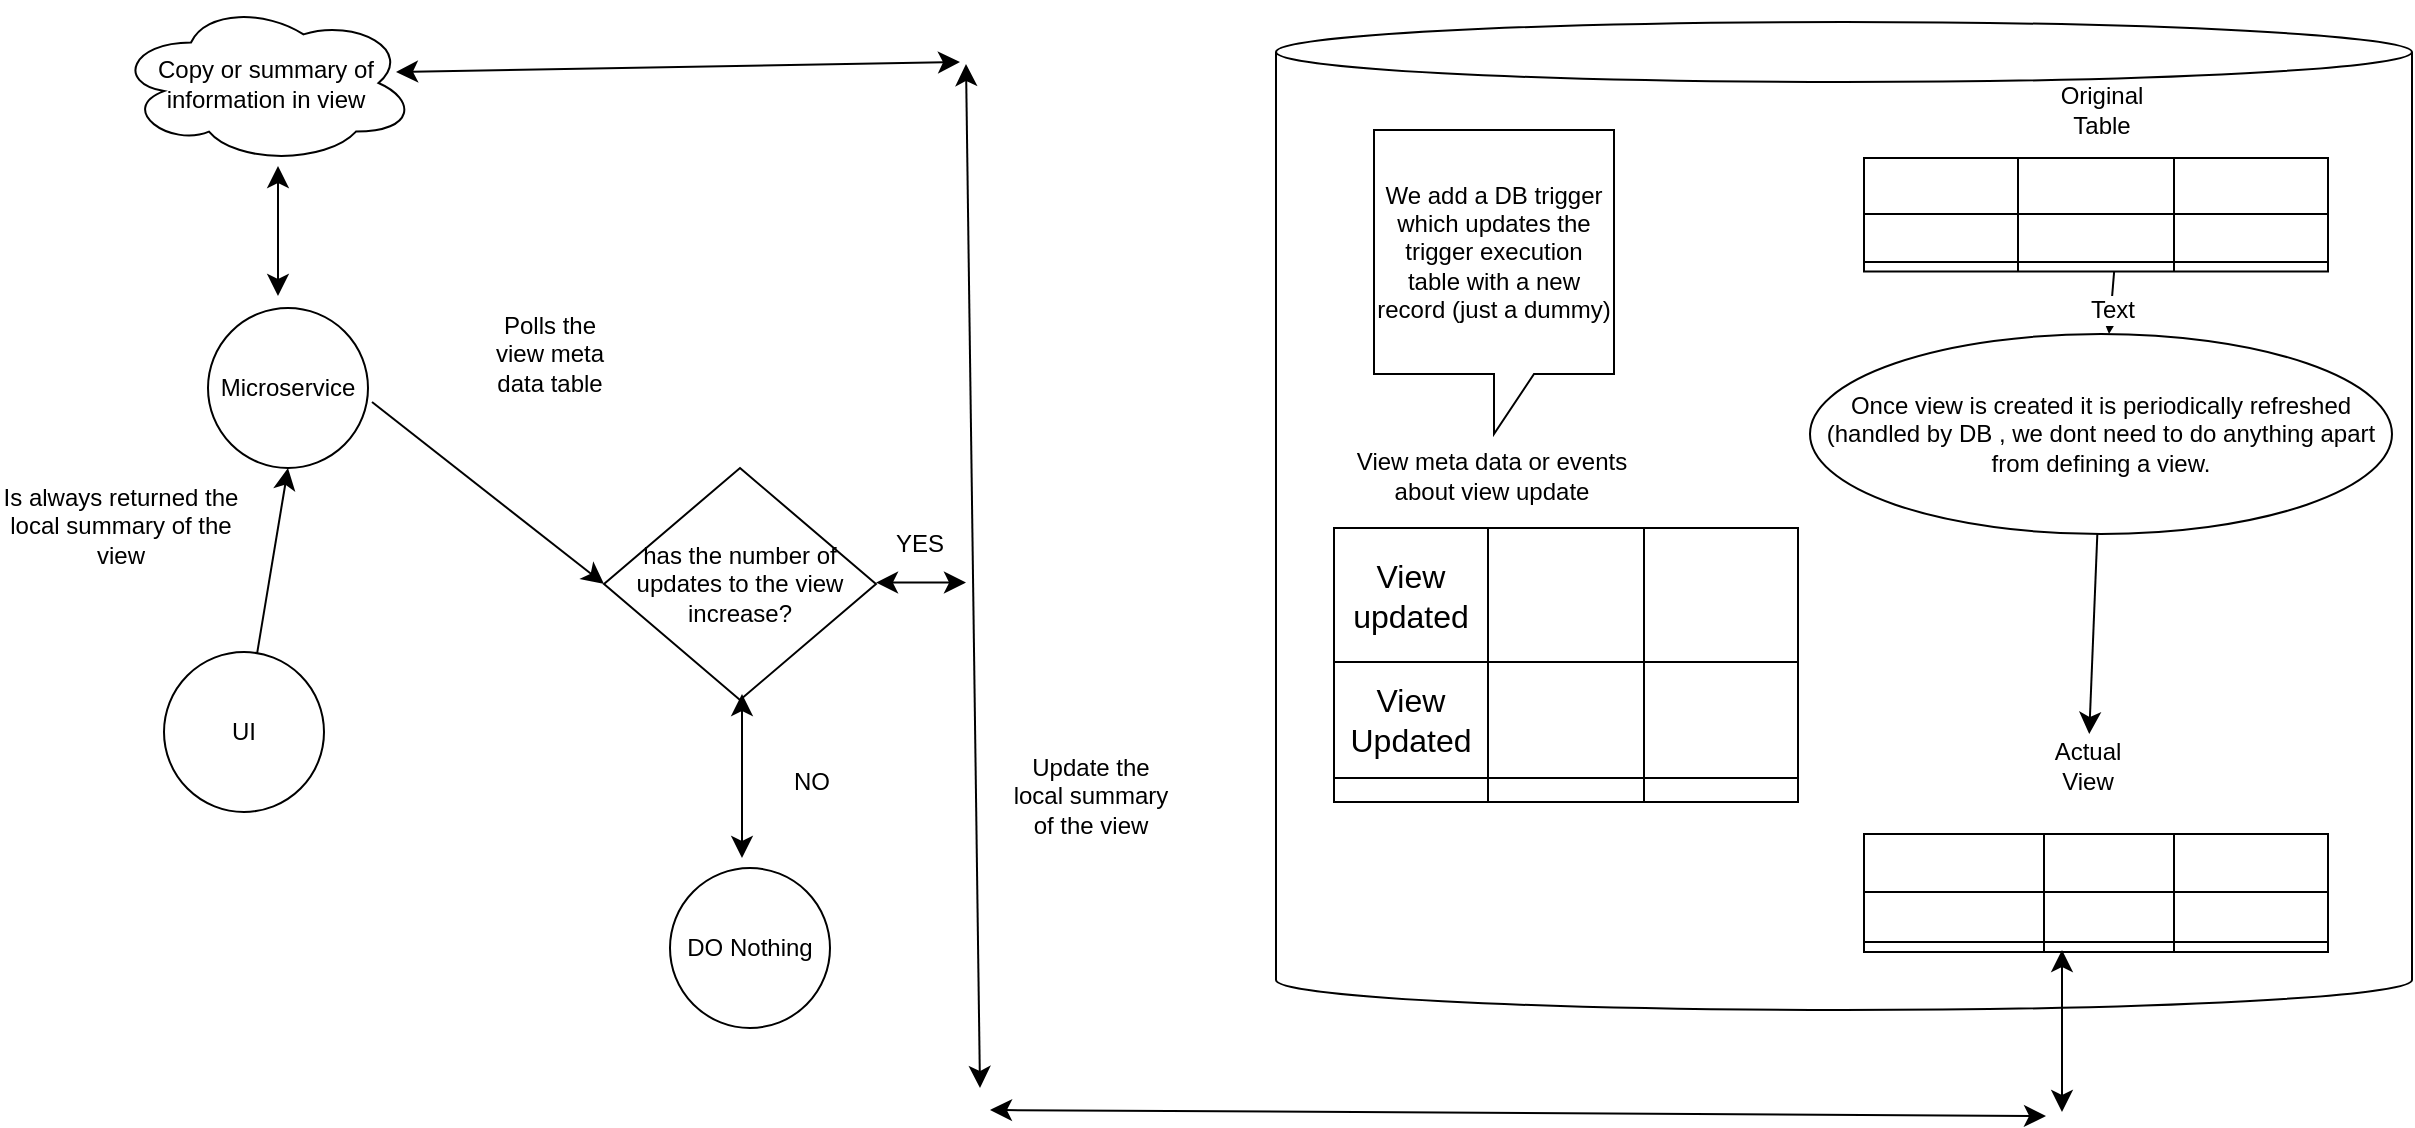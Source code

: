 <mxfile version="26.0.8">
  <diagram name="Page-1" id="AMzdDWD9s2kKg2ityaF7">
    <mxGraphModel dx="2243" dy="1229" grid="0" gridSize="10" guides="1" tooltips="1" connect="1" arrows="1" fold="1" page="0" pageScale="1" pageWidth="850" pageHeight="1100" math="0" shadow="0">
      <root>
        <mxCell id="0" />
        <mxCell id="1" parent="0" />
        <mxCell id="kiffX70MgYj1E5UU6OqD-1" value="" style="shape=cylinder3;whiteSpace=wrap;html=1;boundedLbl=1;backgroundOutline=1;size=15;" vertex="1" parent="1">
          <mxGeometry x="319" y="-36" width="568" height="494" as="geometry" />
        </mxCell>
        <mxCell id="kiffX70MgYj1E5UU6OqD-51" value="" style="edgeStyle=none;curved=1;rounded=0;orthogonalLoop=1;jettySize=auto;html=1;fontSize=12;startSize=8;endSize=8;" edge="1" parent="1" source="kiffX70MgYj1E5UU6OqD-2" target="kiffX70MgYj1E5UU6OqD-34">
          <mxGeometry relative="1" as="geometry" />
        </mxCell>
        <mxCell id="kiffX70MgYj1E5UU6OqD-2" value="Once view is created it is periodically refreshed (handled by DB , we dont need to do anything apart from defining a view." style="ellipse;whiteSpace=wrap;html=1;" vertex="1" parent="1">
          <mxGeometry x="586" y="120" width="291" height="100" as="geometry" />
        </mxCell>
        <mxCell id="kiffX70MgYj1E5UU6OqD-3" value="" style="shape=table;startSize=0;container=1;collapsible=0;childLayout=tableLayout;fontSize=16;" vertex="1" parent="1">
          <mxGeometry x="613" y="32" width="232" height="56.75" as="geometry" />
        </mxCell>
        <mxCell id="kiffX70MgYj1E5UU6OqD-4" value="" style="shape=tableRow;horizontal=0;startSize=0;swimlaneHead=0;swimlaneBody=0;strokeColor=inherit;top=0;left=0;bottom=0;right=0;collapsible=0;dropTarget=0;fillColor=none;points=[[0,0.5],[1,0.5]];portConstraint=eastwest;fontSize=16;" vertex="1" parent="kiffX70MgYj1E5UU6OqD-3">
          <mxGeometry width="232" height="28" as="geometry" />
        </mxCell>
        <mxCell id="kiffX70MgYj1E5UU6OqD-5" value="" style="shape=partialRectangle;html=1;whiteSpace=wrap;connectable=0;strokeColor=inherit;overflow=hidden;fillColor=none;top=0;left=0;bottom=0;right=0;pointerEvents=1;fontSize=16;" vertex="1" parent="kiffX70MgYj1E5UU6OqD-4">
          <mxGeometry width="77" height="28" as="geometry">
            <mxRectangle width="77" height="28" as="alternateBounds" />
          </mxGeometry>
        </mxCell>
        <mxCell id="kiffX70MgYj1E5UU6OqD-6" value="" style="shape=partialRectangle;html=1;whiteSpace=wrap;connectable=0;strokeColor=inherit;overflow=hidden;fillColor=none;top=0;left=0;bottom=0;right=0;pointerEvents=1;fontSize=16;" vertex="1" parent="kiffX70MgYj1E5UU6OqD-4">
          <mxGeometry x="77" width="78" height="28" as="geometry">
            <mxRectangle width="78" height="28" as="alternateBounds" />
          </mxGeometry>
        </mxCell>
        <mxCell id="kiffX70MgYj1E5UU6OqD-7" value="" style="shape=partialRectangle;html=1;whiteSpace=wrap;connectable=0;strokeColor=inherit;overflow=hidden;fillColor=none;top=0;left=0;bottom=0;right=0;pointerEvents=1;fontSize=16;" vertex="1" parent="kiffX70MgYj1E5UU6OqD-4">
          <mxGeometry x="155" width="77" height="28" as="geometry">
            <mxRectangle width="77" height="28" as="alternateBounds" />
          </mxGeometry>
        </mxCell>
        <mxCell id="kiffX70MgYj1E5UU6OqD-8" value="" style="shape=tableRow;horizontal=0;startSize=0;swimlaneHead=0;swimlaneBody=0;strokeColor=inherit;top=0;left=0;bottom=0;right=0;collapsible=0;dropTarget=0;fillColor=none;points=[[0,0.5],[1,0.5]];portConstraint=eastwest;fontSize=16;" vertex="1" parent="kiffX70MgYj1E5UU6OqD-3">
          <mxGeometry y="28" width="232" height="24" as="geometry" />
        </mxCell>
        <mxCell id="kiffX70MgYj1E5UU6OqD-9" value="" style="shape=partialRectangle;html=1;whiteSpace=wrap;connectable=0;strokeColor=inherit;overflow=hidden;fillColor=none;top=0;left=0;bottom=0;right=0;pointerEvents=1;fontSize=16;" vertex="1" parent="kiffX70MgYj1E5UU6OqD-8">
          <mxGeometry width="77" height="24" as="geometry">
            <mxRectangle width="77" height="24" as="alternateBounds" />
          </mxGeometry>
        </mxCell>
        <mxCell id="kiffX70MgYj1E5UU6OqD-10" value="" style="shape=partialRectangle;html=1;whiteSpace=wrap;connectable=0;strokeColor=inherit;overflow=hidden;fillColor=none;top=0;left=0;bottom=0;right=0;pointerEvents=1;fontSize=16;" vertex="1" parent="kiffX70MgYj1E5UU6OqD-8">
          <mxGeometry x="77" width="78" height="24" as="geometry">
            <mxRectangle width="78" height="24" as="alternateBounds" />
          </mxGeometry>
        </mxCell>
        <mxCell id="kiffX70MgYj1E5UU6OqD-11" value="" style="shape=partialRectangle;html=1;whiteSpace=wrap;connectable=0;strokeColor=inherit;overflow=hidden;fillColor=none;top=0;left=0;bottom=0;right=0;pointerEvents=1;fontSize=16;" vertex="1" parent="kiffX70MgYj1E5UU6OqD-8">
          <mxGeometry x="155" width="77" height="24" as="geometry">
            <mxRectangle width="77" height="24" as="alternateBounds" />
          </mxGeometry>
        </mxCell>
        <mxCell id="kiffX70MgYj1E5UU6OqD-12" value="" style="shape=tableRow;horizontal=0;startSize=0;swimlaneHead=0;swimlaneBody=0;strokeColor=inherit;top=0;left=0;bottom=0;right=0;collapsible=0;dropTarget=0;fillColor=none;points=[[0,0.5],[1,0.5]];portConstraint=eastwest;fontSize=16;" vertex="1" parent="kiffX70MgYj1E5UU6OqD-3">
          <mxGeometry y="52" width="232" height="5" as="geometry" />
        </mxCell>
        <mxCell id="kiffX70MgYj1E5UU6OqD-13" value="" style="shape=partialRectangle;html=1;whiteSpace=wrap;connectable=0;strokeColor=inherit;overflow=hidden;fillColor=none;top=0;left=0;bottom=0;right=0;pointerEvents=1;fontSize=16;" vertex="1" parent="kiffX70MgYj1E5UU6OqD-12">
          <mxGeometry width="77" height="5" as="geometry">
            <mxRectangle width="77" height="5" as="alternateBounds" />
          </mxGeometry>
        </mxCell>
        <mxCell id="kiffX70MgYj1E5UU6OqD-14" value="" style="shape=partialRectangle;html=1;whiteSpace=wrap;connectable=0;strokeColor=inherit;overflow=hidden;fillColor=none;top=0;left=0;bottom=0;right=0;pointerEvents=1;fontSize=16;" vertex="1" parent="kiffX70MgYj1E5UU6OqD-12">
          <mxGeometry x="77" width="78" height="5" as="geometry">
            <mxRectangle width="78" height="5" as="alternateBounds" />
          </mxGeometry>
        </mxCell>
        <mxCell id="kiffX70MgYj1E5UU6OqD-15" value="" style="shape=partialRectangle;html=1;whiteSpace=wrap;connectable=0;strokeColor=inherit;overflow=hidden;fillColor=none;top=0;left=0;bottom=0;right=0;pointerEvents=1;fontSize=16;" vertex="1" parent="kiffX70MgYj1E5UU6OqD-12">
          <mxGeometry x="155" width="77" height="5" as="geometry">
            <mxRectangle width="77" height="5" as="alternateBounds" />
          </mxGeometry>
        </mxCell>
        <mxCell id="kiffX70MgYj1E5UU6OqD-16" value="" style="shape=tableRow;horizontal=0;startSize=0;swimlaneHead=0;swimlaneBody=0;strokeColor=inherit;top=0;left=0;bottom=0;right=0;collapsible=0;dropTarget=0;fillColor=none;points=[[0,0.5],[1,0.5]];portConstraint=eastwest;fontSize=16;" vertex="1" parent="1">
          <mxGeometry x="502" y="304" width="232" height="25" as="geometry" />
        </mxCell>
        <mxCell id="kiffX70MgYj1E5UU6OqD-17" value="" style="shape=partialRectangle;html=1;whiteSpace=wrap;connectable=0;strokeColor=inherit;overflow=hidden;fillColor=none;top=0;left=0;bottom=0;right=0;pointerEvents=1;fontSize=16;" vertex="1" parent="kiffX70MgYj1E5UU6OqD-16">
          <mxGeometry width="77" height="25" as="geometry">
            <mxRectangle width="77" height="25" as="alternateBounds" />
          </mxGeometry>
        </mxCell>
        <mxCell id="kiffX70MgYj1E5UU6OqD-19" value="" style="shape=partialRectangle;html=1;whiteSpace=wrap;connectable=0;strokeColor=inherit;overflow=hidden;fillColor=none;top=0;left=0;bottom=0;right=0;pointerEvents=1;fontSize=16;" vertex="1" parent="kiffX70MgYj1E5UU6OqD-16">
          <mxGeometry x="155" width="77" height="25" as="geometry">
            <mxRectangle width="77" height="25" as="alternateBounds" />
          </mxGeometry>
        </mxCell>
        <mxCell id="kiffX70MgYj1E5UU6OqD-20" value="" style="shape=table;startSize=0;container=1;collapsible=0;childLayout=tableLayout;fontSize=16;" vertex="1" parent="1">
          <mxGeometry x="613" y="370" width="232" height="59" as="geometry" />
        </mxCell>
        <mxCell id="kiffX70MgYj1E5UU6OqD-21" value="" style="shape=tableRow;horizontal=0;startSize=0;swimlaneHead=0;swimlaneBody=0;strokeColor=inherit;top=0;left=0;bottom=0;right=0;collapsible=0;dropTarget=0;fillColor=none;points=[[0,0.5],[1,0.5]];portConstraint=eastwest;fontSize=16;" vertex="1" parent="kiffX70MgYj1E5UU6OqD-20">
          <mxGeometry width="232" height="29" as="geometry" />
        </mxCell>
        <mxCell id="kiffX70MgYj1E5UU6OqD-22" value="" style="shape=partialRectangle;html=1;whiteSpace=wrap;connectable=0;strokeColor=inherit;overflow=hidden;fillColor=none;top=0;left=0;bottom=0;right=0;pointerEvents=1;fontSize=16;" vertex="1" parent="kiffX70MgYj1E5UU6OqD-21">
          <mxGeometry width="90" height="29" as="geometry">
            <mxRectangle width="90" height="29" as="alternateBounds" />
          </mxGeometry>
        </mxCell>
        <mxCell id="kiffX70MgYj1E5UU6OqD-23" value="" style="shape=partialRectangle;html=1;whiteSpace=wrap;connectable=0;strokeColor=inherit;overflow=hidden;fillColor=none;top=0;left=0;bottom=0;right=0;pointerEvents=1;fontSize=16;" vertex="1" parent="kiffX70MgYj1E5UU6OqD-21">
          <mxGeometry x="90" width="65" height="29" as="geometry">
            <mxRectangle width="65" height="29" as="alternateBounds" />
          </mxGeometry>
        </mxCell>
        <mxCell id="kiffX70MgYj1E5UU6OqD-24" value="" style="shape=partialRectangle;html=1;whiteSpace=wrap;connectable=0;strokeColor=inherit;overflow=hidden;fillColor=none;top=0;left=0;bottom=0;right=0;pointerEvents=1;fontSize=16;" vertex="1" parent="kiffX70MgYj1E5UU6OqD-21">
          <mxGeometry x="155" width="77" height="29" as="geometry">
            <mxRectangle width="77" height="29" as="alternateBounds" />
          </mxGeometry>
        </mxCell>
        <mxCell id="kiffX70MgYj1E5UU6OqD-25" value="" style="shape=tableRow;horizontal=0;startSize=0;swimlaneHead=0;swimlaneBody=0;strokeColor=inherit;top=0;left=0;bottom=0;right=0;collapsible=0;dropTarget=0;fillColor=none;points=[[0,0.5],[1,0.5]];portConstraint=eastwest;fontSize=16;" vertex="1" parent="kiffX70MgYj1E5UU6OqD-20">
          <mxGeometry y="29" width="232" height="25" as="geometry" />
        </mxCell>
        <mxCell id="kiffX70MgYj1E5UU6OqD-26" value="" style="shape=partialRectangle;html=1;whiteSpace=wrap;connectable=0;strokeColor=inherit;overflow=hidden;fillColor=none;top=0;left=0;bottom=0;right=0;pointerEvents=1;fontSize=16;" vertex="1" parent="kiffX70MgYj1E5UU6OqD-25">
          <mxGeometry width="90" height="25" as="geometry">
            <mxRectangle width="90" height="25" as="alternateBounds" />
          </mxGeometry>
        </mxCell>
        <mxCell id="kiffX70MgYj1E5UU6OqD-27" value="" style="shape=partialRectangle;html=1;whiteSpace=wrap;connectable=0;strokeColor=inherit;overflow=hidden;fillColor=none;top=0;left=0;bottom=0;right=0;pointerEvents=1;fontSize=16;" vertex="1" parent="kiffX70MgYj1E5UU6OqD-25">
          <mxGeometry x="90" width="65" height="25" as="geometry">
            <mxRectangle width="65" height="25" as="alternateBounds" />
          </mxGeometry>
        </mxCell>
        <mxCell id="kiffX70MgYj1E5UU6OqD-28" value="" style="shape=partialRectangle;html=1;whiteSpace=wrap;connectable=0;strokeColor=inherit;overflow=hidden;fillColor=none;top=0;left=0;bottom=0;right=0;pointerEvents=1;fontSize=16;" vertex="1" parent="kiffX70MgYj1E5UU6OqD-25">
          <mxGeometry x="155" width="77" height="25" as="geometry">
            <mxRectangle width="77" height="25" as="alternateBounds" />
          </mxGeometry>
        </mxCell>
        <mxCell id="kiffX70MgYj1E5UU6OqD-29" value="" style="shape=tableRow;horizontal=0;startSize=0;swimlaneHead=0;swimlaneBody=0;strokeColor=inherit;top=0;left=0;bottom=0;right=0;collapsible=0;dropTarget=0;fillColor=none;points=[[0,0.5],[1,0.5]];portConstraint=eastwest;fontSize=16;" vertex="1" parent="kiffX70MgYj1E5UU6OqD-20">
          <mxGeometry y="54" width="232" height="5" as="geometry" />
        </mxCell>
        <mxCell id="kiffX70MgYj1E5UU6OqD-30" value="" style="shape=partialRectangle;html=1;whiteSpace=wrap;connectable=0;strokeColor=inherit;overflow=hidden;fillColor=none;top=0;left=0;bottom=0;right=0;pointerEvents=1;fontSize=16;" vertex="1" parent="kiffX70MgYj1E5UU6OqD-29">
          <mxGeometry width="90" height="5" as="geometry">
            <mxRectangle width="90" height="5" as="alternateBounds" />
          </mxGeometry>
        </mxCell>
        <mxCell id="kiffX70MgYj1E5UU6OqD-31" value="" style="shape=partialRectangle;html=1;whiteSpace=wrap;connectable=0;strokeColor=inherit;overflow=hidden;fillColor=none;top=0;left=0;bottom=0;right=0;pointerEvents=1;fontSize=16;" vertex="1" parent="kiffX70MgYj1E5UU6OqD-29">
          <mxGeometry x="90" width="65" height="5" as="geometry">
            <mxRectangle width="65" height="5" as="alternateBounds" />
          </mxGeometry>
        </mxCell>
        <mxCell id="kiffX70MgYj1E5UU6OqD-32" value="" style="shape=partialRectangle;html=1;whiteSpace=wrap;connectable=0;strokeColor=inherit;overflow=hidden;fillColor=none;top=0;left=0;bottom=0;right=0;pointerEvents=1;fontSize=16;" vertex="1" parent="kiffX70MgYj1E5UU6OqD-29">
          <mxGeometry x="155" width="77" height="5" as="geometry">
            <mxRectangle width="77" height="5" as="alternateBounds" />
          </mxGeometry>
        </mxCell>
        <mxCell id="kiffX70MgYj1E5UU6OqD-33" value="We add a DB trigger which updates the trigger execution table with a new record (just a dummy)" style="shape=callout;whiteSpace=wrap;html=1;perimeter=calloutPerimeter;" vertex="1" parent="1">
          <mxGeometry x="368" y="18" width="120" height="152" as="geometry" />
        </mxCell>
        <mxCell id="kiffX70MgYj1E5UU6OqD-34" value="Actual View" style="text;html=1;align=center;verticalAlign=middle;whiteSpace=wrap;rounded=0;" vertex="1" parent="1">
          <mxGeometry x="695" y="320" width="60" height="32" as="geometry" />
        </mxCell>
        <mxCell id="kiffX70MgYj1E5UU6OqD-35" value="" style="shape=table;startSize=0;container=1;collapsible=0;childLayout=tableLayout;fontSize=16;" vertex="1" parent="1">
          <mxGeometry x="348" y="217" width="232" height="137" as="geometry" />
        </mxCell>
        <mxCell id="kiffX70MgYj1E5UU6OqD-36" value="" style="shape=tableRow;horizontal=0;startSize=0;swimlaneHead=0;swimlaneBody=0;strokeColor=inherit;top=0;left=0;bottom=0;right=0;collapsible=0;dropTarget=0;fillColor=none;points=[[0,0.5],[1,0.5]];portConstraint=eastwest;fontSize=16;" vertex="1" parent="kiffX70MgYj1E5UU6OqD-35">
          <mxGeometry width="232" height="67" as="geometry" />
        </mxCell>
        <mxCell id="kiffX70MgYj1E5UU6OqD-37" value="View updated" style="shape=partialRectangle;html=1;whiteSpace=wrap;connectable=0;strokeColor=inherit;overflow=hidden;fillColor=none;top=0;left=0;bottom=0;right=0;pointerEvents=1;fontSize=16;" vertex="1" parent="kiffX70MgYj1E5UU6OqD-36">
          <mxGeometry width="77" height="67" as="geometry">
            <mxRectangle width="77" height="67" as="alternateBounds" />
          </mxGeometry>
        </mxCell>
        <mxCell id="kiffX70MgYj1E5UU6OqD-38" value="" style="shape=partialRectangle;html=1;whiteSpace=wrap;connectable=0;strokeColor=inherit;overflow=hidden;fillColor=none;top=0;left=0;bottom=0;right=0;pointerEvents=1;fontSize=16;" vertex="1" parent="kiffX70MgYj1E5UU6OqD-36">
          <mxGeometry x="77" width="78" height="67" as="geometry">
            <mxRectangle width="78" height="67" as="alternateBounds" />
          </mxGeometry>
        </mxCell>
        <mxCell id="kiffX70MgYj1E5UU6OqD-39" value="" style="shape=partialRectangle;html=1;whiteSpace=wrap;connectable=0;strokeColor=inherit;overflow=hidden;fillColor=none;top=0;left=0;bottom=0;right=0;pointerEvents=1;fontSize=16;" vertex="1" parent="kiffX70MgYj1E5UU6OqD-36">
          <mxGeometry x="155" width="77" height="67" as="geometry">
            <mxRectangle width="77" height="67" as="alternateBounds" />
          </mxGeometry>
        </mxCell>
        <mxCell id="kiffX70MgYj1E5UU6OqD-40" value="" style="shape=tableRow;horizontal=0;startSize=0;swimlaneHead=0;swimlaneBody=0;strokeColor=inherit;top=0;left=0;bottom=0;right=0;collapsible=0;dropTarget=0;fillColor=none;points=[[0,0.5],[1,0.5]];portConstraint=eastwest;fontSize=16;" vertex="1" parent="kiffX70MgYj1E5UU6OqD-35">
          <mxGeometry y="67" width="232" height="58" as="geometry" />
        </mxCell>
        <mxCell id="kiffX70MgYj1E5UU6OqD-41" value="View Updated" style="shape=partialRectangle;html=1;whiteSpace=wrap;connectable=0;strokeColor=inherit;overflow=hidden;fillColor=none;top=0;left=0;bottom=0;right=0;pointerEvents=1;fontSize=16;" vertex="1" parent="kiffX70MgYj1E5UU6OqD-40">
          <mxGeometry width="77" height="58" as="geometry">
            <mxRectangle width="77" height="58" as="alternateBounds" />
          </mxGeometry>
        </mxCell>
        <mxCell id="kiffX70MgYj1E5UU6OqD-42" value="" style="shape=partialRectangle;html=1;whiteSpace=wrap;connectable=0;strokeColor=inherit;overflow=hidden;fillColor=none;top=0;left=0;bottom=0;right=0;pointerEvents=1;fontSize=16;" vertex="1" parent="kiffX70MgYj1E5UU6OqD-40">
          <mxGeometry x="77" width="78" height="58" as="geometry">
            <mxRectangle width="78" height="58" as="alternateBounds" />
          </mxGeometry>
        </mxCell>
        <mxCell id="kiffX70MgYj1E5UU6OqD-43" value="" style="shape=partialRectangle;html=1;whiteSpace=wrap;connectable=0;strokeColor=inherit;overflow=hidden;fillColor=none;top=0;left=0;bottom=0;right=0;pointerEvents=1;fontSize=16;" vertex="1" parent="kiffX70MgYj1E5UU6OqD-40">
          <mxGeometry x="155" width="77" height="58" as="geometry">
            <mxRectangle width="77" height="58" as="alternateBounds" />
          </mxGeometry>
        </mxCell>
        <mxCell id="kiffX70MgYj1E5UU6OqD-44" value="" style="shape=tableRow;horizontal=0;startSize=0;swimlaneHead=0;swimlaneBody=0;strokeColor=inherit;top=0;left=0;bottom=0;right=0;collapsible=0;dropTarget=0;fillColor=none;points=[[0,0.5],[1,0.5]];portConstraint=eastwest;fontSize=16;" vertex="1" parent="kiffX70MgYj1E5UU6OqD-35">
          <mxGeometry y="125" width="232" height="12" as="geometry" />
        </mxCell>
        <mxCell id="kiffX70MgYj1E5UU6OqD-45" value="" style="shape=partialRectangle;html=1;whiteSpace=wrap;connectable=0;strokeColor=inherit;overflow=hidden;fillColor=none;top=0;left=0;bottom=0;right=0;pointerEvents=1;fontSize=16;" vertex="1" parent="kiffX70MgYj1E5UU6OqD-44">
          <mxGeometry width="77" height="12" as="geometry">
            <mxRectangle width="77" height="12" as="alternateBounds" />
          </mxGeometry>
        </mxCell>
        <mxCell id="kiffX70MgYj1E5UU6OqD-46" value="" style="shape=partialRectangle;html=1;whiteSpace=wrap;connectable=0;strokeColor=inherit;overflow=hidden;fillColor=none;top=0;left=0;bottom=0;right=0;pointerEvents=1;fontSize=16;" vertex="1" parent="kiffX70MgYj1E5UU6OqD-44">
          <mxGeometry x="77" width="78" height="12" as="geometry">
            <mxRectangle width="78" height="12" as="alternateBounds" />
          </mxGeometry>
        </mxCell>
        <mxCell id="kiffX70MgYj1E5UU6OqD-47" value="" style="shape=partialRectangle;html=1;whiteSpace=wrap;connectable=0;strokeColor=inherit;overflow=hidden;fillColor=none;top=0;left=0;bottom=0;right=0;pointerEvents=1;fontSize=16;" vertex="1" parent="kiffX70MgYj1E5UU6OqD-44">
          <mxGeometry x="155" width="77" height="12" as="geometry">
            <mxRectangle width="77" height="12" as="alternateBounds" />
          </mxGeometry>
        </mxCell>
        <mxCell id="kiffX70MgYj1E5UU6OqD-48" value="Original Table" style="text;html=1;align=center;verticalAlign=middle;whiteSpace=wrap;rounded=0;" vertex="1" parent="1">
          <mxGeometry x="701.5" y="-8" width="60" height="32" as="geometry" />
        </mxCell>
        <mxCell id="kiffX70MgYj1E5UU6OqD-49" value="View meta data or events about view update" style="text;html=1;align=center;verticalAlign=middle;whiteSpace=wrap;rounded=0;" vertex="1" parent="1">
          <mxGeometry x="356" y="175" width="142" height="32" as="geometry" />
        </mxCell>
        <mxCell id="kiffX70MgYj1E5UU6OqD-50" value="" style="endArrow=classic;html=1;rounded=0;fontSize=12;startSize=8;endSize=8;curved=1;exitX=0.539;exitY=1;exitDx=0;exitDy=0;exitPerimeter=0;" edge="1" parent="1" source="kiffX70MgYj1E5UU6OqD-12" target="kiffX70MgYj1E5UU6OqD-2">
          <mxGeometry width="50" height="50" relative="1" as="geometry">
            <mxPoint x="552" y="110" as="sourcePoint" />
            <mxPoint x="593" y="56" as="targetPoint" />
          </mxGeometry>
        </mxCell>
        <mxCell id="kiffX70MgYj1E5UU6OqD-52" value="Text" style="edgeLabel;html=1;align=center;verticalAlign=middle;resizable=0;points=[];fontSize=12;" vertex="1" connectable="0" parent="kiffX70MgYj1E5UU6OqD-50">
          <mxGeometry x="0.227" relative="1" as="geometry">
            <mxPoint as="offset" />
          </mxGeometry>
        </mxCell>
        <mxCell id="kiffX70MgYj1E5UU6OqD-53" value="UI" style="ellipse;whiteSpace=wrap;html=1;aspect=fixed;" vertex="1" parent="1">
          <mxGeometry x="-237" y="279" width="80" height="80" as="geometry" />
        </mxCell>
        <mxCell id="kiffX70MgYj1E5UU6OqD-54" value="Microservice" style="ellipse;whiteSpace=wrap;html=1;aspect=fixed;" vertex="1" parent="1">
          <mxGeometry x="-215" y="107" width="80" height="80" as="geometry" />
        </mxCell>
        <mxCell id="kiffX70MgYj1E5UU6OqD-55" value="" style="endArrow=classic;html=1;rounded=0;fontSize=12;startSize=8;endSize=8;curved=1;entryX=0.5;entryY=1;entryDx=0;entryDy=0;" edge="1" parent="1" source="kiffX70MgYj1E5UU6OqD-53" target="kiffX70MgYj1E5UU6OqD-54">
          <mxGeometry width="50" height="50" relative="1" as="geometry">
            <mxPoint x="-366" y="213" as="sourcePoint" />
            <mxPoint x="-216" y="151" as="targetPoint" />
          </mxGeometry>
        </mxCell>
        <mxCell id="kiffX70MgYj1E5UU6OqD-56" value="Copy or summary of information in view" style="ellipse;shape=cloud;whiteSpace=wrap;html=1;" vertex="1" parent="1">
          <mxGeometry x="-261" y="-46" width="150" height="81" as="geometry" />
        </mxCell>
        <mxCell id="kiffX70MgYj1E5UU6OqD-57" value="" style="endArrow=classic;startArrow=classic;html=1;rounded=0;fontSize=12;startSize=8;endSize=8;curved=1;" edge="1" parent="1">
          <mxGeometry width="50" height="50" relative="1" as="geometry">
            <mxPoint x="-180" y="101" as="sourcePoint" />
            <mxPoint x="-180" y="36" as="targetPoint" />
          </mxGeometry>
        </mxCell>
        <mxCell id="kiffX70MgYj1E5UU6OqD-58" value="has the number of updates to the view increase?" style="rhombus;whiteSpace=wrap;html=1;" vertex="1" parent="1">
          <mxGeometry x="-17" y="187" width="136" height="116" as="geometry" />
        </mxCell>
        <mxCell id="kiffX70MgYj1E5UU6OqD-59" value="" style="endArrow=classic;html=1;rounded=0;fontSize=12;startSize=8;endSize=8;curved=1;entryX=0;entryY=0.5;entryDx=0;entryDy=0;" edge="1" parent="1" target="kiffX70MgYj1E5UU6OqD-58">
          <mxGeometry width="50" height="50" relative="1" as="geometry">
            <mxPoint x="-133" y="154" as="sourcePoint" />
            <mxPoint x="-83" y="104" as="targetPoint" />
          </mxGeometry>
        </mxCell>
        <mxCell id="kiffX70MgYj1E5UU6OqD-61" value="Polls the view meta data table" style="text;html=1;align=center;verticalAlign=middle;whiteSpace=wrap;rounded=0;" vertex="1" parent="1">
          <mxGeometry x="-74" y="115" width="60" height="30" as="geometry" />
        </mxCell>
        <mxCell id="kiffX70MgYj1E5UU6OqD-63" value="" style="endArrow=classic;startArrow=classic;html=1;rounded=0;fontSize=12;startSize=8;endSize=8;curved=1;" edge="1" parent="1">
          <mxGeometry width="50" height="50" relative="1" as="geometry">
            <mxPoint x="712" y="509" as="sourcePoint" />
            <mxPoint x="712" y="428" as="targetPoint" />
          </mxGeometry>
        </mxCell>
        <mxCell id="kiffX70MgYj1E5UU6OqD-64" value="" style="endArrow=classic;startArrow=classic;html=1;rounded=0;fontSize=12;startSize=8;endSize=8;curved=1;" edge="1" parent="1">
          <mxGeometry width="50" height="50" relative="1" as="geometry">
            <mxPoint x="176" y="508" as="sourcePoint" />
            <mxPoint x="704" y="511" as="targetPoint" />
          </mxGeometry>
        </mxCell>
        <mxCell id="kiffX70MgYj1E5UU6OqD-65" value="Update the local summary of the view" style="text;html=1;align=center;verticalAlign=middle;whiteSpace=wrap;rounded=0;" vertex="1" parent="1">
          <mxGeometry x="183" y="318" width="87" height="66" as="geometry" />
        </mxCell>
        <mxCell id="kiffX70MgYj1E5UU6OqD-66" value="Is always returned the local summary of the view" style="text;html=1;align=center;verticalAlign=middle;whiteSpace=wrap;rounded=0;" vertex="1" parent="1">
          <mxGeometry x="-319" y="176" width="121" height="79" as="geometry" />
        </mxCell>
        <mxCell id="kiffX70MgYj1E5UU6OqD-67" value="" style="endArrow=classic;startArrow=classic;html=1;rounded=0;fontSize=12;startSize=8;endSize=8;curved=1;" edge="1" parent="1">
          <mxGeometry width="50" height="50" relative="1" as="geometry">
            <mxPoint x="171" y="497" as="sourcePoint" />
            <mxPoint x="164" y="-15" as="targetPoint" />
          </mxGeometry>
        </mxCell>
        <mxCell id="kiffX70MgYj1E5UU6OqD-68" value="" style="endArrow=classic;startArrow=classic;html=1;rounded=0;fontSize=12;startSize=8;endSize=8;curved=1;" edge="1" parent="1">
          <mxGeometry width="50" height="50" relative="1" as="geometry">
            <mxPoint x="-121" y="-11" as="sourcePoint" />
            <mxPoint x="161" y="-16" as="targetPoint" />
          </mxGeometry>
        </mxCell>
        <mxCell id="kiffX70MgYj1E5UU6OqD-70" value="" style="endArrow=classic;startArrow=classic;html=1;rounded=0;fontSize=12;startSize=8;endSize=8;curved=1;" edge="1" parent="1">
          <mxGeometry width="50" height="50" relative="1" as="geometry">
            <mxPoint x="52" y="382" as="sourcePoint" />
            <mxPoint x="52" y="300" as="targetPoint" />
          </mxGeometry>
        </mxCell>
        <mxCell id="kiffX70MgYj1E5UU6OqD-71" value="DO Nothing" style="ellipse;whiteSpace=wrap;html=1;aspect=fixed;" vertex="1" parent="1">
          <mxGeometry x="16" y="387" width="80" height="80" as="geometry" />
        </mxCell>
        <mxCell id="kiffX70MgYj1E5UU6OqD-72" value="" style="endArrow=classic;startArrow=classic;html=1;rounded=0;fontSize=12;startSize=8;endSize=8;curved=1;" edge="1" parent="1">
          <mxGeometry width="50" height="50" relative="1" as="geometry">
            <mxPoint x="119" y="244.29" as="sourcePoint" />
            <mxPoint x="164" y="244.29" as="targetPoint" />
          </mxGeometry>
        </mxCell>
        <mxCell id="kiffX70MgYj1E5UU6OqD-73" value="YES" style="text;html=1;align=center;verticalAlign=middle;whiteSpace=wrap;rounded=0;" vertex="1" parent="1">
          <mxGeometry x="111" y="210" width="60" height="30" as="geometry" />
        </mxCell>
        <mxCell id="kiffX70MgYj1E5UU6OqD-74" value="NO" style="text;html=1;align=center;verticalAlign=middle;whiteSpace=wrap;rounded=0;" vertex="1" parent="1">
          <mxGeometry x="57" y="329" width="60" height="30" as="geometry" />
        </mxCell>
      </root>
    </mxGraphModel>
  </diagram>
</mxfile>
